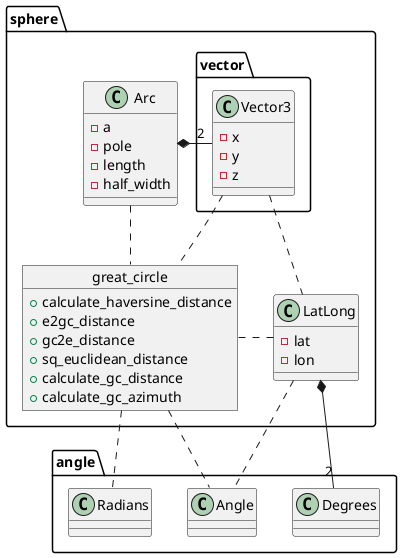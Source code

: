 @startuml

'Copyright (c) 2024 Via Technology Ltd. All Rights Reserved.

' title Sphere Class Diagram

set namespaceSeparator ::

    namespace sphere {
        class Arc {
            - a
            - pole
            - length
            - half_width
        }

        namespace vector {
            class Vector3 {
                - x
                - y
                - z
            }
        }

        Arc *- "2" Vector3

        class LatLong {
            - lat
            - lon
        }

        object great_circle {
            + calculate_haversine_distance
            + e2gc_distance
            + gc2e_distance
            + sq_euclidean_distance
            + calculate_gc_distance
            + calculate_gc_azimuth
        }

        Arc .. great_circle
        
        Vector3 .. LatLong
        Vector3 . great_circle

        great_circle . LatLong
    }

    great_circle .. angle::Angle
    great_circle .. angle::Radians
    LatLong .. angle::Angle
    LatLong *-- "2" angle::Degrees
@enduml
